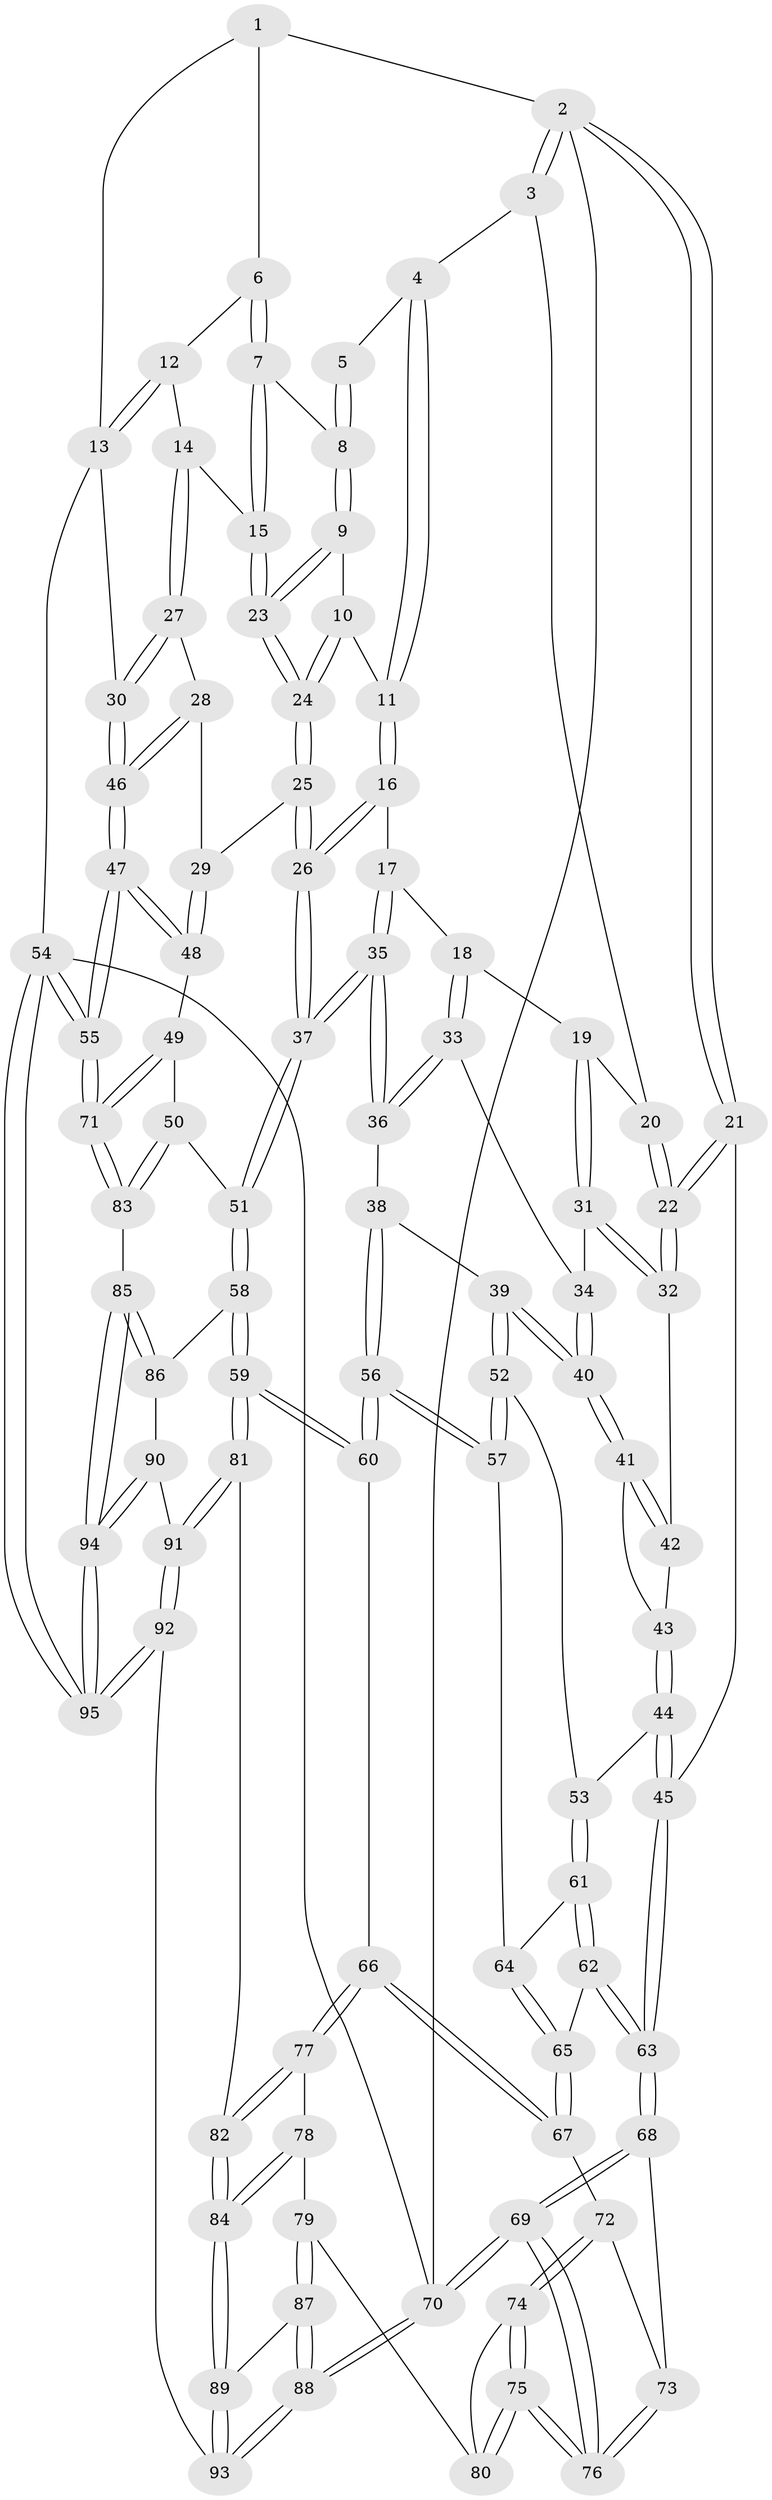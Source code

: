 // coarse degree distribution, {5: 0.32075471698113206, 6: 0.05660377358490566, 3: 0.18867924528301888, 4: 0.41509433962264153, 7: 0.018867924528301886}
// Generated by graph-tools (version 1.1) at 2025/42/03/06/25 10:42:31]
// undirected, 95 vertices, 234 edges
graph export_dot {
graph [start="1"]
  node [color=gray90,style=filled];
  1 [pos="+0.7973450115159113+0"];
  2 [pos="+0+0"];
  3 [pos="+0.3469306583088165+0"];
  4 [pos="+0.41122140432053234+0"];
  5 [pos="+0.6607609860620475+0"];
  6 [pos="+0.8260034947076782+0.054986489922970644"];
  7 [pos="+0.7338234556466985+0.11526625086264305"];
  8 [pos="+0.6998125020249153+0.1313823754914135"];
  9 [pos="+0.6961137477316097+0.13418726578758283"];
  10 [pos="+0.6251215505549473+0.14671010271257404"];
  11 [pos="+0.6008995715199887+0.14484434303919502"];
  12 [pos="+0.8304896843116207+0.05877560095087397"];
  13 [pos="+1+0"];
  14 [pos="+0.9335207993698822+0.22124464097800814"];
  15 [pos="+0.8575812905197029+0.24562857433578325"];
  16 [pos="+0.5296313629804503+0.27322414773449377"];
  17 [pos="+0.3788347450979113+0.2738715474680223"];
  18 [pos="+0.34861767109031794+0.2574151115756104"];
  19 [pos="+0.31868376404486176+0.22832927236689232"];
  20 [pos="+0.3067308896602957+0"];
  21 [pos="+0+0.2553426615789126"];
  22 [pos="+0+0.24503384906245435"];
  23 [pos="+0.7869358904474237+0.27905291352863626"];
  24 [pos="+0.7331546943772309+0.36064069370730945"];
  25 [pos="+0.7258553996372032+0.38124221931179547"];
  26 [pos="+0.6304420379231729+0.4281353210616731"];
  27 [pos="+0.9742607141190168+0.2349928793319245"];
  28 [pos="+0.8249753900697552+0.4094396743116217"];
  29 [pos="+0.7970207131686129+0.4161280497084348"];
  30 [pos="+1+0.27459822103957215"];
  31 [pos="+0.16494472490848566+0.30481397909074115"];
  32 [pos="+0.14988535430666663+0.3111364903575977"];
  33 [pos="+0.30825979374079865+0.3727260771759066"];
  34 [pos="+0.26904003084414996+0.40228979033201445"];
  35 [pos="+0.43390477935040583+0.5222032397325688"];
  36 [pos="+0.31919347439594703+0.49988876022388146"];
  37 [pos="+0.5488871439305163+0.6154188187886981"];
  38 [pos="+0.2776705946076415+0.5044628590940786"];
  39 [pos="+0.23765180520924728+0.4814002616812595"];
  40 [pos="+0.23093285043102318+0.4676847846586887"];
  41 [pos="+0.2252823030818784+0.4613560071094759"];
  42 [pos="+0.1518221526797169+0.31918556345923743"];
  43 [pos="+0.12348587942332984+0.460281593709466"];
  44 [pos="+0.09472225325497911+0.4956528263147225"];
  45 [pos="+0+0.4167309207855839"];
  46 [pos="+1+0.4252323534055677"];
  47 [pos="+1+0.563459624389015"];
  48 [pos="+0.8799170453419793+0.5948794579113363"];
  49 [pos="+0.8656841619873901+0.6049074727329983"];
  50 [pos="+0.6629554768129632+0.6874674171725601"];
  51 [pos="+0.556703847802423+0.6620579940452593"];
  52 [pos="+0.13649526927409408+0.5438843187239633"];
  53 [pos="+0.13525861791274385+0.5435705536703074"];
  54 [pos="+1+1"];
  55 [pos="+1+1"];
  56 [pos="+0.23322712363863288+0.632668358346835"];
  57 [pos="+0.18849203479002768+0.6192696870893025"];
  58 [pos="+0.5381102889669634+0.6850757663021824"];
  59 [pos="+0.5346837055316054+0.6888104308962472"];
  60 [pos="+0.25265912960691295+0.661794058954647"];
  61 [pos="+0.08943400488123217+0.588107695052468"];
  62 [pos="+0+0.6219048733991411"];
  63 [pos="+0+0.576051196291288"];
  64 [pos="+0.12857878849591517+0.6563374684027119"];
  65 [pos="+0.09828384726763587+0.6988297671615548"];
  66 [pos="+0.1983960257203573+0.771467989387518"];
  67 [pos="+0.10631509326199366+0.7296518058974637"];
  68 [pos="+0+0.6863712686155559"];
  69 [pos="+0+1"];
  70 [pos="+0+1"];
  71 [pos="+0.9297059914946768+0.8977264970065396"];
  72 [pos="+0.0819086394992372+0.7512246545014853"];
  73 [pos="+0.07921416630109619+0.7515183713354459"];
  74 [pos="+0.07485027537387567+0.7973924794748326"];
  75 [pos="+0+0.9203356467219808"];
  76 [pos="+0+1"];
  77 [pos="+0.2037967932411272+0.7865532764564682"];
  78 [pos="+0.20231983909084933+0.8092359897797656"];
  79 [pos="+0.13923160058212386+0.8658103794658764"];
  80 [pos="+0.09898819520481032+0.8500480961535486"];
  81 [pos="+0.5338233879618246+0.6906747931834518"];
  82 [pos="+0.4290264944168228+0.7710201091834354"];
  83 [pos="+0.8130919773639249+0.8633785354791071"];
  84 [pos="+0.30630413037554266+0.9341597670679994"];
  85 [pos="+0.7490031074146153+0.9299842530724669"];
  86 [pos="+0.6704550078168313+0.9080965506729076"];
  87 [pos="+0.13450819334450664+0.9100239338274896"];
  88 [pos="+0+1"];
  89 [pos="+0.30566362543873055+0.9465111365029175"];
  90 [pos="+0.6558847473294646+0.9258840452968989"];
  91 [pos="+0.5368797794159159+0.9130304851763713"];
  92 [pos="+0.5008643720055134+1"];
  93 [pos="+0.3392032473743909+1"];
  94 [pos="+0.7065554111247102+0.9986817491504019"];
  95 [pos="+0.6019118589040914+1"];
  1 -- 2;
  1 -- 6;
  1 -- 13;
  2 -- 3;
  2 -- 3;
  2 -- 21;
  2 -- 21;
  2 -- 70;
  3 -- 4;
  3 -- 20;
  4 -- 5;
  4 -- 11;
  4 -- 11;
  5 -- 8;
  5 -- 8;
  6 -- 7;
  6 -- 7;
  6 -- 12;
  7 -- 8;
  7 -- 15;
  7 -- 15;
  8 -- 9;
  8 -- 9;
  9 -- 10;
  9 -- 23;
  9 -- 23;
  10 -- 11;
  10 -- 24;
  10 -- 24;
  11 -- 16;
  11 -- 16;
  12 -- 13;
  12 -- 13;
  12 -- 14;
  13 -- 30;
  13 -- 54;
  14 -- 15;
  14 -- 27;
  14 -- 27;
  15 -- 23;
  15 -- 23;
  16 -- 17;
  16 -- 26;
  16 -- 26;
  17 -- 18;
  17 -- 35;
  17 -- 35;
  18 -- 19;
  18 -- 33;
  18 -- 33;
  19 -- 20;
  19 -- 31;
  19 -- 31;
  20 -- 22;
  20 -- 22;
  21 -- 22;
  21 -- 22;
  21 -- 45;
  22 -- 32;
  22 -- 32;
  23 -- 24;
  23 -- 24;
  24 -- 25;
  24 -- 25;
  25 -- 26;
  25 -- 26;
  25 -- 29;
  26 -- 37;
  26 -- 37;
  27 -- 28;
  27 -- 30;
  27 -- 30;
  28 -- 29;
  28 -- 46;
  28 -- 46;
  29 -- 48;
  29 -- 48;
  30 -- 46;
  30 -- 46;
  31 -- 32;
  31 -- 32;
  31 -- 34;
  32 -- 42;
  33 -- 34;
  33 -- 36;
  33 -- 36;
  34 -- 40;
  34 -- 40;
  35 -- 36;
  35 -- 36;
  35 -- 37;
  35 -- 37;
  36 -- 38;
  37 -- 51;
  37 -- 51;
  38 -- 39;
  38 -- 56;
  38 -- 56;
  39 -- 40;
  39 -- 40;
  39 -- 52;
  39 -- 52;
  40 -- 41;
  40 -- 41;
  41 -- 42;
  41 -- 42;
  41 -- 43;
  42 -- 43;
  43 -- 44;
  43 -- 44;
  44 -- 45;
  44 -- 45;
  44 -- 53;
  45 -- 63;
  45 -- 63;
  46 -- 47;
  46 -- 47;
  47 -- 48;
  47 -- 48;
  47 -- 55;
  47 -- 55;
  48 -- 49;
  49 -- 50;
  49 -- 71;
  49 -- 71;
  50 -- 51;
  50 -- 83;
  50 -- 83;
  51 -- 58;
  51 -- 58;
  52 -- 53;
  52 -- 57;
  52 -- 57;
  53 -- 61;
  53 -- 61;
  54 -- 55;
  54 -- 55;
  54 -- 95;
  54 -- 95;
  54 -- 70;
  55 -- 71;
  55 -- 71;
  56 -- 57;
  56 -- 57;
  56 -- 60;
  56 -- 60;
  57 -- 64;
  58 -- 59;
  58 -- 59;
  58 -- 86;
  59 -- 60;
  59 -- 60;
  59 -- 81;
  59 -- 81;
  60 -- 66;
  61 -- 62;
  61 -- 62;
  61 -- 64;
  62 -- 63;
  62 -- 63;
  62 -- 65;
  63 -- 68;
  63 -- 68;
  64 -- 65;
  64 -- 65;
  65 -- 67;
  65 -- 67;
  66 -- 67;
  66 -- 67;
  66 -- 77;
  66 -- 77;
  67 -- 72;
  68 -- 69;
  68 -- 69;
  68 -- 73;
  69 -- 70;
  69 -- 70;
  69 -- 76;
  69 -- 76;
  70 -- 88;
  70 -- 88;
  71 -- 83;
  71 -- 83;
  72 -- 73;
  72 -- 74;
  72 -- 74;
  73 -- 76;
  73 -- 76;
  74 -- 75;
  74 -- 75;
  74 -- 80;
  75 -- 76;
  75 -- 76;
  75 -- 80;
  75 -- 80;
  77 -- 78;
  77 -- 82;
  77 -- 82;
  78 -- 79;
  78 -- 84;
  78 -- 84;
  79 -- 80;
  79 -- 87;
  79 -- 87;
  81 -- 82;
  81 -- 91;
  81 -- 91;
  82 -- 84;
  82 -- 84;
  83 -- 85;
  84 -- 89;
  84 -- 89;
  85 -- 86;
  85 -- 86;
  85 -- 94;
  85 -- 94;
  86 -- 90;
  87 -- 88;
  87 -- 88;
  87 -- 89;
  88 -- 93;
  88 -- 93;
  89 -- 93;
  89 -- 93;
  90 -- 91;
  90 -- 94;
  90 -- 94;
  91 -- 92;
  91 -- 92;
  92 -- 93;
  92 -- 95;
  92 -- 95;
  94 -- 95;
  94 -- 95;
}
